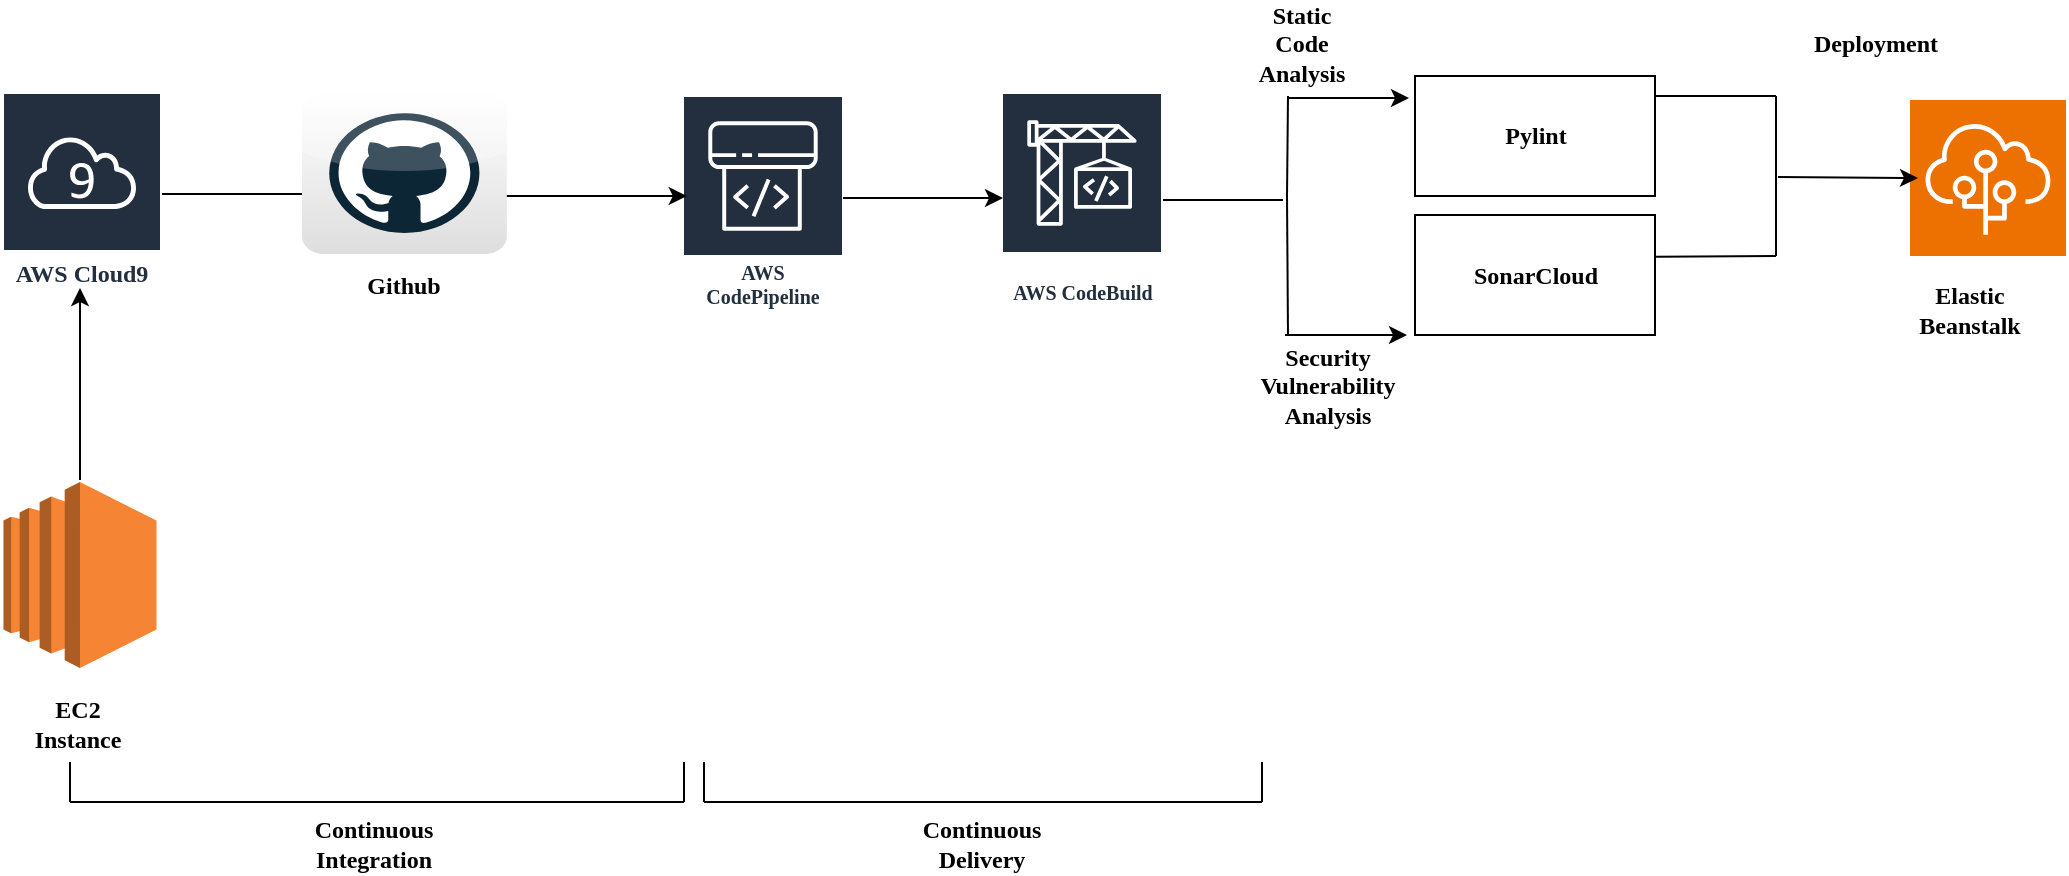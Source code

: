 <mxfile version="24.2.1" type="github">
  <diagram name="Page-1" id="DYBwWQCoP8_SHHaS1T1G">
    <mxGraphModel dx="1050" dy="557" grid="1" gridSize="10" guides="1" tooltips="1" connect="1" arrows="1" fold="1" page="1" pageScale="1" pageWidth="850" pageHeight="1100" math="0" shadow="0">
      <root>
        <mxCell id="0" />
        <mxCell id="1" parent="0" />
        <mxCell id="KRUjPpqpoe-eQDH3IDyl-1" value="" style="outlineConnect=0;dashed=0;verticalLabelPosition=bottom;verticalAlign=top;align=center;html=1;shape=mxgraph.aws3.ec2;fillColor=#F58534;gradientColor=none;fontFamily=Times New Roman;fontStyle=1" parent="1" vertex="1">
          <mxGeometry x="60.75" y="274" width="76.5" height="93" as="geometry" />
        </mxCell>
        <mxCell id="KRUjPpqpoe-eQDH3IDyl-2" value="AWS Cloud9" style="sketch=0;outlineConnect=0;fontColor=#232F3E;gradientColor=none;strokeColor=#ffffff;fillColor=#232F3E;dashed=0;verticalLabelPosition=middle;verticalAlign=bottom;align=center;html=1;whiteSpace=wrap;fontSize=12;fontStyle=1;spacing=3;shape=mxgraph.aws4.productIcon;prIcon=mxgraph.aws4.cloud9;fontFamily=Times New Roman;" parent="1" vertex="1">
          <mxGeometry x="60" y="79" width="80" height="101" as="geometry" />
        </mxCell>
        <mxCell id="KRUjPpqpoe-eQDH3IDyl-3" value="AWS CodePipeline" style="sketch=0;outlineConnect=0;fontColor=#232F3E;gradientColor=none;strokeColor=#ffffff;fillColor=#232F3E;dashed=0;verticalLabelPosition=middle;verticalAlign=bottom;align=center;html=1;whiteSpace=wrap;fontSize=10;fontStyle=1;spacing=3;shape=mxgraph.aws4.productIcon;prIcon=mxgraph.aws4.codepipeline;fontFamily=Times New Roman;" parent="1" vertex="1">
          <mxGeometry x="400" y="80.5" width="81" height="110" as="geometry" />
        </mxCell>
        <mxCell id="KRUjPpqpoe-eQDH3IDyl-4" value="AWS CodeBuild" style="sketch=0;outlineConnect=0;fontColor=#232F3E;gradientColor=none;strokeColor=#ffffff;fillColor=#232F3E;dashed=0;verticalLabelPosition=middle;verticalAlign=bottom;align=center;html=1;whiteSpace=wrap;fontSize=10;fontStyle=1;spacing=3;shape=mxgraph.aws4.productIcon;prIcon=mxgraph.aws4.codebuild;fontFamily=Times New Roman;" parent="1" vertex="1">
          <mxGeometry x="559.5" y="79" width="81" height="110" as="geometry" />
        </mxCell>
        <mxCell id="KRUjPpqpoe-eQDH3IDyl-5" value="&lt;font&gt;&lt;span&gt;SonarCloud&lt;/span&gt;&lt;/font&gt;" style="rounded=0;whiteSpace=wrap;html=1;fontFamily=Times New Roman;fontStyle=1" parent="1" vertex="1">
          <mxGeometry x="766.5" y="140.5" width="120" height="60" as="geometry" />
        </mxCell>
        <mxCell id="KRUjPpqpoe-eQDH3IDyl-6" value="Pylint" style="rounded=0;whiteSpace=wrap;html=1;fontFamily=Times New Roman;fontStyle=1" parent="1" vertex="1">
          <mxGeometry x="766.5" y="71" width="120" height="60" as="geometry" />
        </mxCell>
        <mxCell id="KRUjPpqpoe-eQDH3IDyl-7" value="" style="endArrow=classic;html=1;rounded=0;exitX=0.5;exitY=0;exitDx=0;exitDy=0;exitPerimeter=0;fontFamily=Times New Roman;fontStyle=1" parent="1" edge="1">
          <mxGeometry width="50" height="50" relative="1" as="geometry">
            <mxPoint x="99" y="273" as="sourcePoint" />
            <mxPoint x="99" y="177" as="targetPoint" />
          </mxGeometry>
        </mxCell>
        <mxCell id="KRUjPpqpoe-eQDH3IDyl-8" value="&lt;font&gt;&lt;span&gt;EC2 Instance&lt;/span&gt;&lt;/font&gt;" style="text;html=1;align=center;verticalAlign=middle;whiteSpace=wrap;rounded=0;fontFamily=Times New Roman;fontStyle=1" parent="1" vertex="1">
          <mxGeometry x="68.25" y="380" width="60" height="30" as="geometry" />
        </mxCell>
        <mxCell id="KRUjPpqpoe-eQDH3IDyl-9" value="" style="endArrow=classic;html=1;rounded=0;fontFamily=Times New Roman;fontStyle=1" parent="1" edge="1">
          <mxGeometry width="50" height="50" relative="1" as="geometry">
            <mxPoint x="140" y="130" as="sourcePoint" />
            <mxPoint x="219.5" y="130" as="targetPoint" />
          </mxGeometry>
        </mxCell>
        <mxCell id="KRUjPpqpoe-eQDH3IDyl-11" value="" style="endArrow=classic;html=1;rounded=0;fontFamily=Times New Roman;fontStyle=1" parent="1" edge="1">
          <mxGeometry width="50" height="50" relative="1" as="geometry">
            <mxPoint x="480.5" y="132" as="sourcePoint" />
            <mxPoint x="560.5" y="132" as="targetPoint" />
          </mxGeometry>
        </mxCell>
        <mxCell id="KRUjPpqpoe-eQDH3IDyl-12" value="" style="endArrow=none;html=1;rounded=0;fontFamily=Times New Roman;fontStyle=1" parent="1" edge="1">
          <mxGeometry width="50" height="50" relative="1" as="geometry">
            <mxPoint x="640.5" y="133" as="sourcePoint" />
            <mxPoint x="700.5" y="133" as="targetPoint" />
          </mxGeometry>
        </mxCell>
        <mxCell id="KRUjPpqpoe-eQDH3IDyl-13" value="" style="endArrow=none;html=1;rounded=0;fontFamily=Times New Roman;fontStyle=1" parent="1" edge="1">
          <mxGeometry width="50" height="50" relative="1" as="geometry">
            <mxPoint x="702.5" y="131" as="sourcePoint" />
            <mxPoint x="703" y="81" as="targetPoint" />
          </mxGeometry>
        </mxCell>
        <mxCell id="KRUjPpqpoe-eQDH3IDyl-15" value="" style="endArrow=none;html=1;rounded=0;fontFamily=Times New Roman;fontStyle=1" parent="1" edge="1">
          <mxGeometry width="50" height="50" relative="1" as="geometry">
            <mxPoint x="703" y="201" as="sourcePoint" />
            <mxPoint x="702.5" y="131" as="targetPoint" />
          </mxGeometry>
        </mxCell>
        <mxCell id="KRUjPpqpoe-eQDH3IDyl-16" value="" style="endArrow=classic;html=1;rounded=0;fontFamily=Times New Roman;fontStyle=1" parent="1" edge="1">
          <mxGeometry width="50" height="50" relative="1" as="geometry">
            <mxPoint x="702.5" y="82" as="sourcePoint" />
            <mxPoint x="763.5" y="82" as="targetPoint" />
          </mxGeometry>
        </mxCell>
        <mxCell id="KRUjPpqpoe-eQDH3IDyl-17" value="" style="endArrow=classic;html=1;rounded=0;fontFamily=Times New Roman;fontStyle=1" parent="1" edge="1">
          <mxGeometry width="50" height="50" relative="1" as="geometry">
            <mxPoint x="701.5" y="200.5" as="sourcePoint" />
            <mxPoint x="762.5" y="200.5" as="targetPoint" />
          </mxGeometry>
        </mxCell>
        <mxCell id="KRUjPpqpoe-eQDH3IDyl-18" value="&lt;font&gt;&lt;span&gt;Static Code Analysis&lt;/span&gt;&lt;/font&gt;" style="text;html=1;align=center;verticalAlign=middle;whiteSpace=wrap;rounded=0;fontFamily=Times New Roman;fontStyle=1" parent="1" vertex="1">
          <mxGeometry x="680" y="40" width="60" height="30" as="geometry" />
        </mxCell>
        <mxCell id="KRUjPpqpoe-eQDH3IDyl-19" value="Security Vulnerability Analysis" style="text;html=1;align=center;verticalAlign=middle;whiteSpace=wrap;rounded=0;fontFamily=Times New Roman;fontStyle=1" parent="1" vertex="1">
          <mxGeometry x="692.5" y="211" width="60" height="30" as="geometry" />
        </mxCell>
        <mxCell id="KRUjPpqpoe-eQDH3IDyl-20" value="" style="endArrow=none;html=1;rounded=0;fontFamily=Times New Roman;fontStyle=1" parent="1" edge="1">
          <mxGeometry width="50" height="50" relative="1" as="geometry">
            <mxPoint x="886.5" y="81" as="sourcePoint" />
            <mxPoint x="947" y="81" as="targetPoint" />
          </mxGeometry>
        </mxCell>
        <mxCell id="KRUjPpqpoe-eQDH3IDyl-21" value="" style="endArrow=none;html=1;rounded=0;exitX=1.021;exitY=0.398;exitDx=0;exitDy=0;exitPerimeter=0;fontFamily=Times New Roman;fontStyle=1" parent="1" edge="1">
          <mxGeometry width="50" height="50" relative="1" as="geometry">
            <mxPoint x="887.02" y="161.38" as="sourcePoint" />
            <mxPoint x="947" y="161" as="targetPoint" />
          </mxGeometry>
        </mxCell>
        <mxCell id="KRUjPpqpoe-eQDH3IDyl-23" value="" style="sketch=0;points=[[0,0,0],[0.25,0,0],[0.5,0,0],[0.75,0,0],[1,0,0],[0,1,0],[0.25,1,0],[0.5,1,0],[0.75,1,0],[1,1,0],[0,0.25,0],[0,0.5,0],[0,0.75,0],[1,0.25,0],[1,0.5,0],[1,0.75,0]];outlineConnect=0;fontColor=#232F3E;fillColor=#ED7100;strokeColor=#ffffff;dashed=0;verticalLabelPosition=bottom;verticalAlign=top;align=center;html=1;fontSize=12;fontStyle=1;aspect=fixed;shape=mxgraph.aws4.resourceIcon;resIcon=mxgraph.aws4.elastic_beanstalk;fontFamily=Times New Roman;" parent="1" vertex="1">
          <mxGeometry x="1014" y="83" width="78" height="78" as="geometry" />
        </mxCell>
        <mxCell id="KRUjPpqpoe-eQDH3IDyl-24" value="" style="endArrow=none;html=1;rounded=0;fontFamily=Times New Roman;fontStyle=1" parent="1" edge="1">
          <mxGeometry width="50" height="50" relative="1" as="geometry">
            <mxPoint x="947" y="81" as="sourcePoint" />
            <mxPoint x="947" y="121" as="targetPoint" />
          </mxGeometry>
        </mxCell>
        <mxCell id="KRUjPpqpoe-eQDH3IDyl-25" value="" style="endArrow=none;html=1;rounded=0;fontFamily=Times New Roman;fontStyle=1" parent="1" edge="1">
          <mxGeometry width="50" height="50" relative="1" as="geometry">
            <mxPoint x="947" y="161" as="sourcePoint" />
            <mxPoint x="947" y="121" as="targetPoint" />
          </mxGeometry>
        </mxCell>
        <mxCell id="KRUjPpqpoe-eQDH3IDyl-26" value="" style="endArrow=classic;html=1;rounded=0;entryX=0;entryY=0.5;entryDx=0;entryDy=0;entryPerimeter=0;fontFamily=Times New Roman;fontStyle=1" parent="1" edge="1">
          <mxGeometry width="50" height="50" relative="1" as="geometry">
            <mxPoint x="948" y="121.5" as="sourcePoint" />
            <mxPoint x="1018" y="122" as="targetPoint" />
          </mxGeometry>
        </mxCell>
        <mxCell id="KRUjPpqpoe-eQDH3IDyl-27" value="&lt;font&gt;&lt;span&gt;Elastic Beanstalk&lt;/span&gt;&lt;/font&gt;" style="text;html=1;align=center;verticalAlign=middle;whiteSpace=wrap;rounded=0;fontFamily=Times New Roman;fontStyle=1" parent="1" vertex="1">
          <mxGeometry x="1014" y="172.5" width="60" height="30" as="geometry" />
        </mxCell>
        <mxCell id="KRUjPpqpoe-eQDH3IDyl-28" value="&lt;font&gt;&lt;span&gt;Deployment&lt;/span&gt;&lt;/font&gt;" style="text;html=1;align=center;verticalAlign=middle;whiteSpace=wrap;rounded=0;fontFamily=Times New Roman;fontStyle=1" parent="1" vertex="1">
          <mxGeometry x="967" y="40" width="60" height="30" as="geometry" />
        </mxCell>
        <mxCell id="NvspgUH31dX_bVLiAi1N-3" value="" style="dashed=0;outlineConnect=0;html=1;align=center;labelPosition=center;verticalLabelPosition=bottom;verticalAlign=top;shape=mxgraph.webicons.github;gradientColor=#DFDEDE" vertex="1" parent="1">
          <mxGeometry x="210" y="79" width="102.4" height="81" as="geometry" />
        </mxCell>
        <mxCell id="NvspgUH31dX_bVLiAi1N-5" value="" style="endArrow=classic;html=1;rounded=0;" edge="1" parent="1">
          <mxGeometry width="50" height="50" relative="1" as="geometry">
            <mxPoint x="312.4" y="131" as="sourcePoint" />
            <mxPoint x="402.4" y="131" as="targetPoint" />
          </mxGeometry>
        </mxCell>
        <mxCell id="NvspgUH31dX_bVLiAi1N-6" value="Github" style="text;html=1;align=center;verticalAlign=middle;whiteSpace=wrap;rounded=0;fontFamily=Times New Roman;fontStyle=1" vertex="1" parent="1">
          <mxGeometry x="231.2" y="161" width="60" height="30" as="geometry" />
        </mxCell>
        <mxCell id="NvspgUH31dX_bVLiAi1N-7" value="" style="endArrow=none;html=1;rounded=0;" edge="1" parent="1">
          <mxGeometry width="50" height="50" relative="1" as="geometry">
            <mxPoint x="94" y="414" as="sourcePoint" />
            <mxPoint x="94" y="434" as="targetPoint" />
          </mxGeometry>
        </mxCell>
        <mxCell id="NvspgUH31dX_bVLiAi1N-8" value="" style="endArrow=none;html=1;rounded=0;" edge="1" parent="1">
          <mxGeometry width="50" height="50" relative="1" as="geometry">
            <mxPoint x="94" y="434" as="sourcePoint" />
            <mxPoint x="401" y="434" as="targetPoint" />
          </mxGeometry>
        </mxCell>
        <mxCell id="NvspgUH31dX_bVLiAi1N-11" value="" style="endArrow=none;html=1;rounded=0;" edge="1" parent="1">
          <mxGeometry width="50" height="50" relative="1" as="geometry">
            <mxPoint x="401" y="414" as="sourcePoint" />
            <mxPoint x="401" y="434" as="targetPoint" />
          </mxGeometry>
        </mxCell>
        <mxCell id="NvspgUH31dX_bVLiAi1N-12" value="" style="endArrow=none;html=1;rounded=0;" edge="1" parent="1">
          <mxGeometry width="50" height="50" relative="1" as="geometry">
            <mxPoint x="411" y="414" as="sourcePoint" />
            <mxPoint x="411" y="434" as="targetPoint" />
          </mxGeometry>
        </mxCell>
        <mxCell id="NvspgUH31dX_bVLiAi1N-13" value="" style="endArrow=none;html=1;rounded=0;" edge="1" parent="1">
          <mxGeometry width="50" height="50" relative="1" as="geometry">
            <mxPoint x="690" y="414" as="sourcePoint" />
            <mxPoint x="690" y="434" as="targetPoint" />
          </mxGeometry>
        </mxCell>
        <mxCell id="NvspgUH31dX_bVLiAi1N-14" value="" style="endArrow=none;html=1;rounded=0;" edge="1" parent="1">
          <mxGeometry width="50" height="50" relative="1" as="geometry">
            <mxPoint x="411" y="434" as="sourcePoint" />
            <mxPoint x="690" y="434" as="targetPoint" />
          </mxGeometry>
        </mxCell>
        <mxCell id="NvspgUH31dX_bVLiAi1N-15" value="&lt;font face=&quot;Times New Roman&quot;&gt;&lt;b&gt;Continuous Integration&lt;/b&gt;&lt;/font&gt;" style="text;html=1;align=center;verticalAlign=middle;whiteSpace=wrap;rounded=0;" vertex="1" parent="1">
          <mxGeometry x="201.2" y="440" width="90" height="30" as="geometry" />
        </mxCell>
        <mxCell id="NvspgUH31dX_bVLiAi1N-16" value="&lt;b&gt;&lt;font face=&quot;Times New Roman&quot;&gt;Continuous Delivery&lt;/font&gt;&lt;/b&gt;" style="text;html=1;align=center;verticalAlign=middle;whiteSpace=wrap;rounded=0;" vertex="1" parent="1">
          <mxGeometry x="520" y="440" width="60" height="30" as="geometry" />
        </mxCell>
      </root>
    </mxGraphModel>
  </diagram>
</mxfile>
